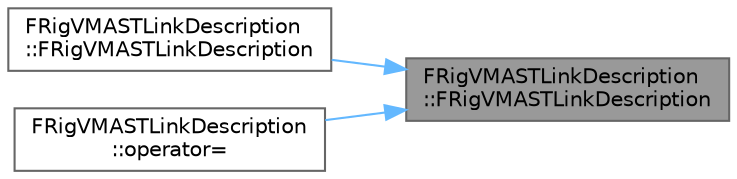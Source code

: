 digraph "FRigVMASTLinkDescription::FRigVMASTLinkDescription"
{
 // INTERACTIVE_SVG=YES
 // LATEX_PDF_SIZE
  bgcolor="transparent";
  edge [fontname=Helvetica,fontsize=10,labelfontname=Helvetica,labelfontsize=10];
  node [fontname=Helvetica,fontsize=10,shape=box,height=0.2,width=0.4];
  rankdir="RL";
  Node1 [id="Node000001",label="FRigVMASTLinkDescription\l::FRigVMASTLinkDescription",height=0.2,width=0.4,color="gray40", fillcolor="grey60", style="filled", fontcolor="black",tooltip=" "];
  Node1 -> Node2 [id="edge1_Node000001_Node000002",dir="back",color="steelblue1",style="solid",tooltip=" "];
  Node2 [id="Node000002",label="FRigVMASTLinkDescription\l::FRigVMASTLinkDescription",height=0.2,width=0.4,color="grey40", fillcolor="white", style="filled",URL="$d4/d53/structFRigVMASTLinkDescription.html#a08d7f98507d53b94a8081109be41ddf7",tooltip=" "];
  Node1 -> Node3 [id="edge2_Node000001_Node000003",dir="back",color="steelblue1",style="solid",tooltip=" "];
  Node3 [id="Node000003",label="FRigVMASTLinkDescription\l::operator=",height=0.2,width=0.4,color="grey40", fillcolor="white", style="filled",URL="$d4/d53/structFRigVMASTLinkDescription.html#a42b1c2a46a4326c436748e3b09c7fcf8",tooltip=" "];
}
